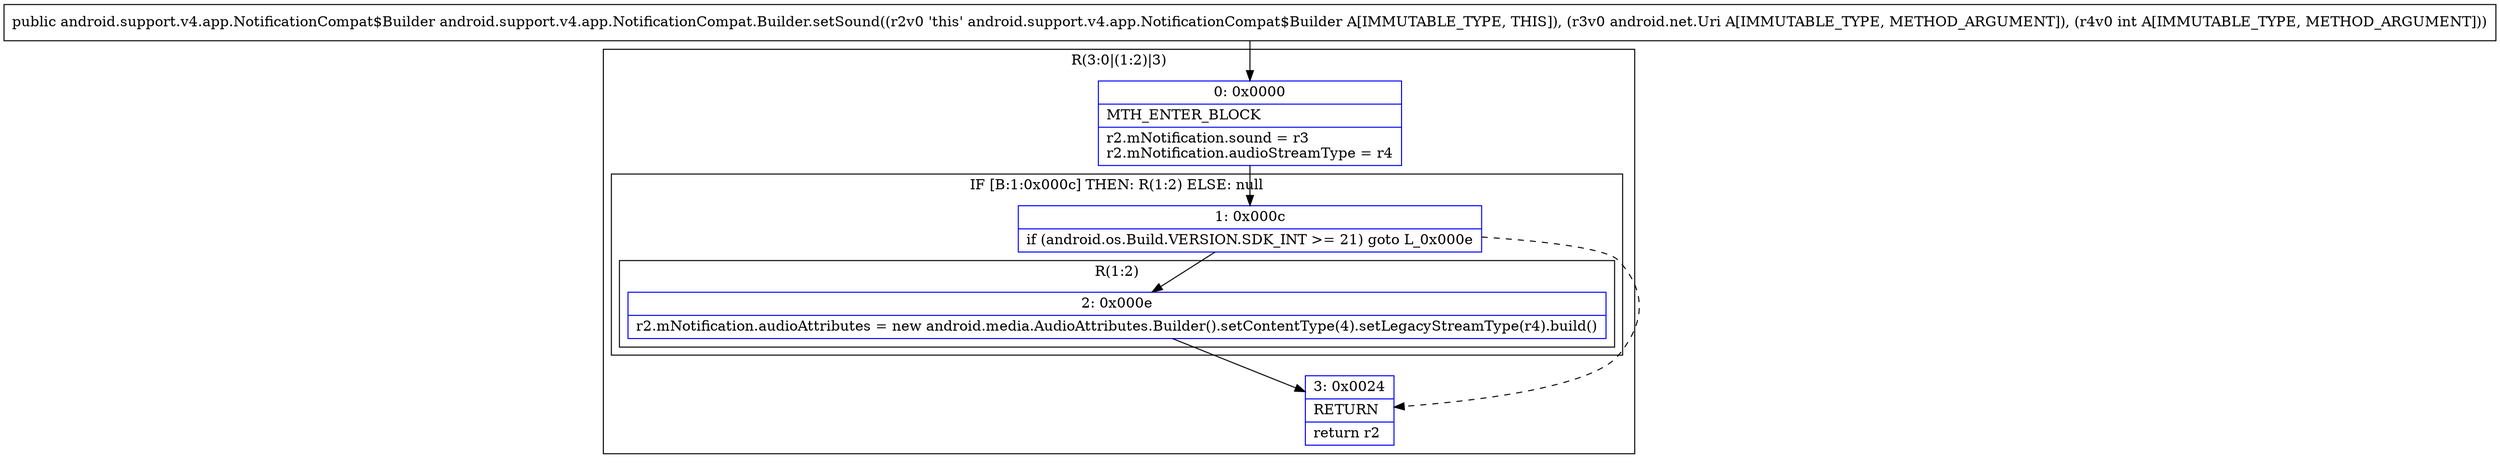 digraph "CFG forandroid.support.v4.app.NotificationCompat.Builder.setSound(Landroid\/net\/Uri;I)Landroid\/support\/v4\/app\/NotificationCompat$Builder;" {
subgraph cluster_Region_1389494334 {
label = "R(3:0|(1:2)|3)";
node [shape=record,color=blue];
Node_0 [shape=record,label="{0\:\ 0x0000|MTH_ENTER_BLOCK\l|r2.mNotification.sound = r3\lr2.mNotification.audioStreamType = r4\l}"];
subgraph cluster_IfRegion_2052728790 {
label = "IF [B:1:0x000c] THEN: R(1:2) ELSE: null";
node [shape=record,color=blue];
Node_1 [shape=record,label="{1\:\ 0x000c|if (android.os.Build.VERSION.SDK_INT \>= 21) goto L_0x000e\l}"];
subgraph cluster_Region_1541962959 {
label = "R(1:2)";
node [shape=record,color=blue];
Node_2 [shape=record,label="{2\:\ 0x000e|r2.mNotification.audioAttributes = new android.media.AudioAttributes.Builder().setContentType(4).setLegacyStreamType(r4).build()\l}"];
}
}
Node_3 [shape=record,label="{3\:\ 0x0024|RETURN\l|return r2\l}"];
}
MethodNode[shape=record,label="{public android.support.v4.app.NotificationCompat$Builder android.support.v4.app.NotificationCompat.Builder.setSound((r2v0 'this' android.support.v4.app.NotificationCompat$Builder A[IMMUTABLE_TYPE, THIS]), (r3v0 android.net.Uri A[IMMUTABLE_TYPE, METHOD_ARGUMENT]), (r4v0 int A[IMMUTABLE_TYPE, METHOD_ARGUMENT])) }"];
MethodNode -> Node_0;
Node_0 -> Node_1;
Node_1 -> Node_2;
Node_1 -> Node_3[style=dashed];
Node_2 -> Node_3;
}

